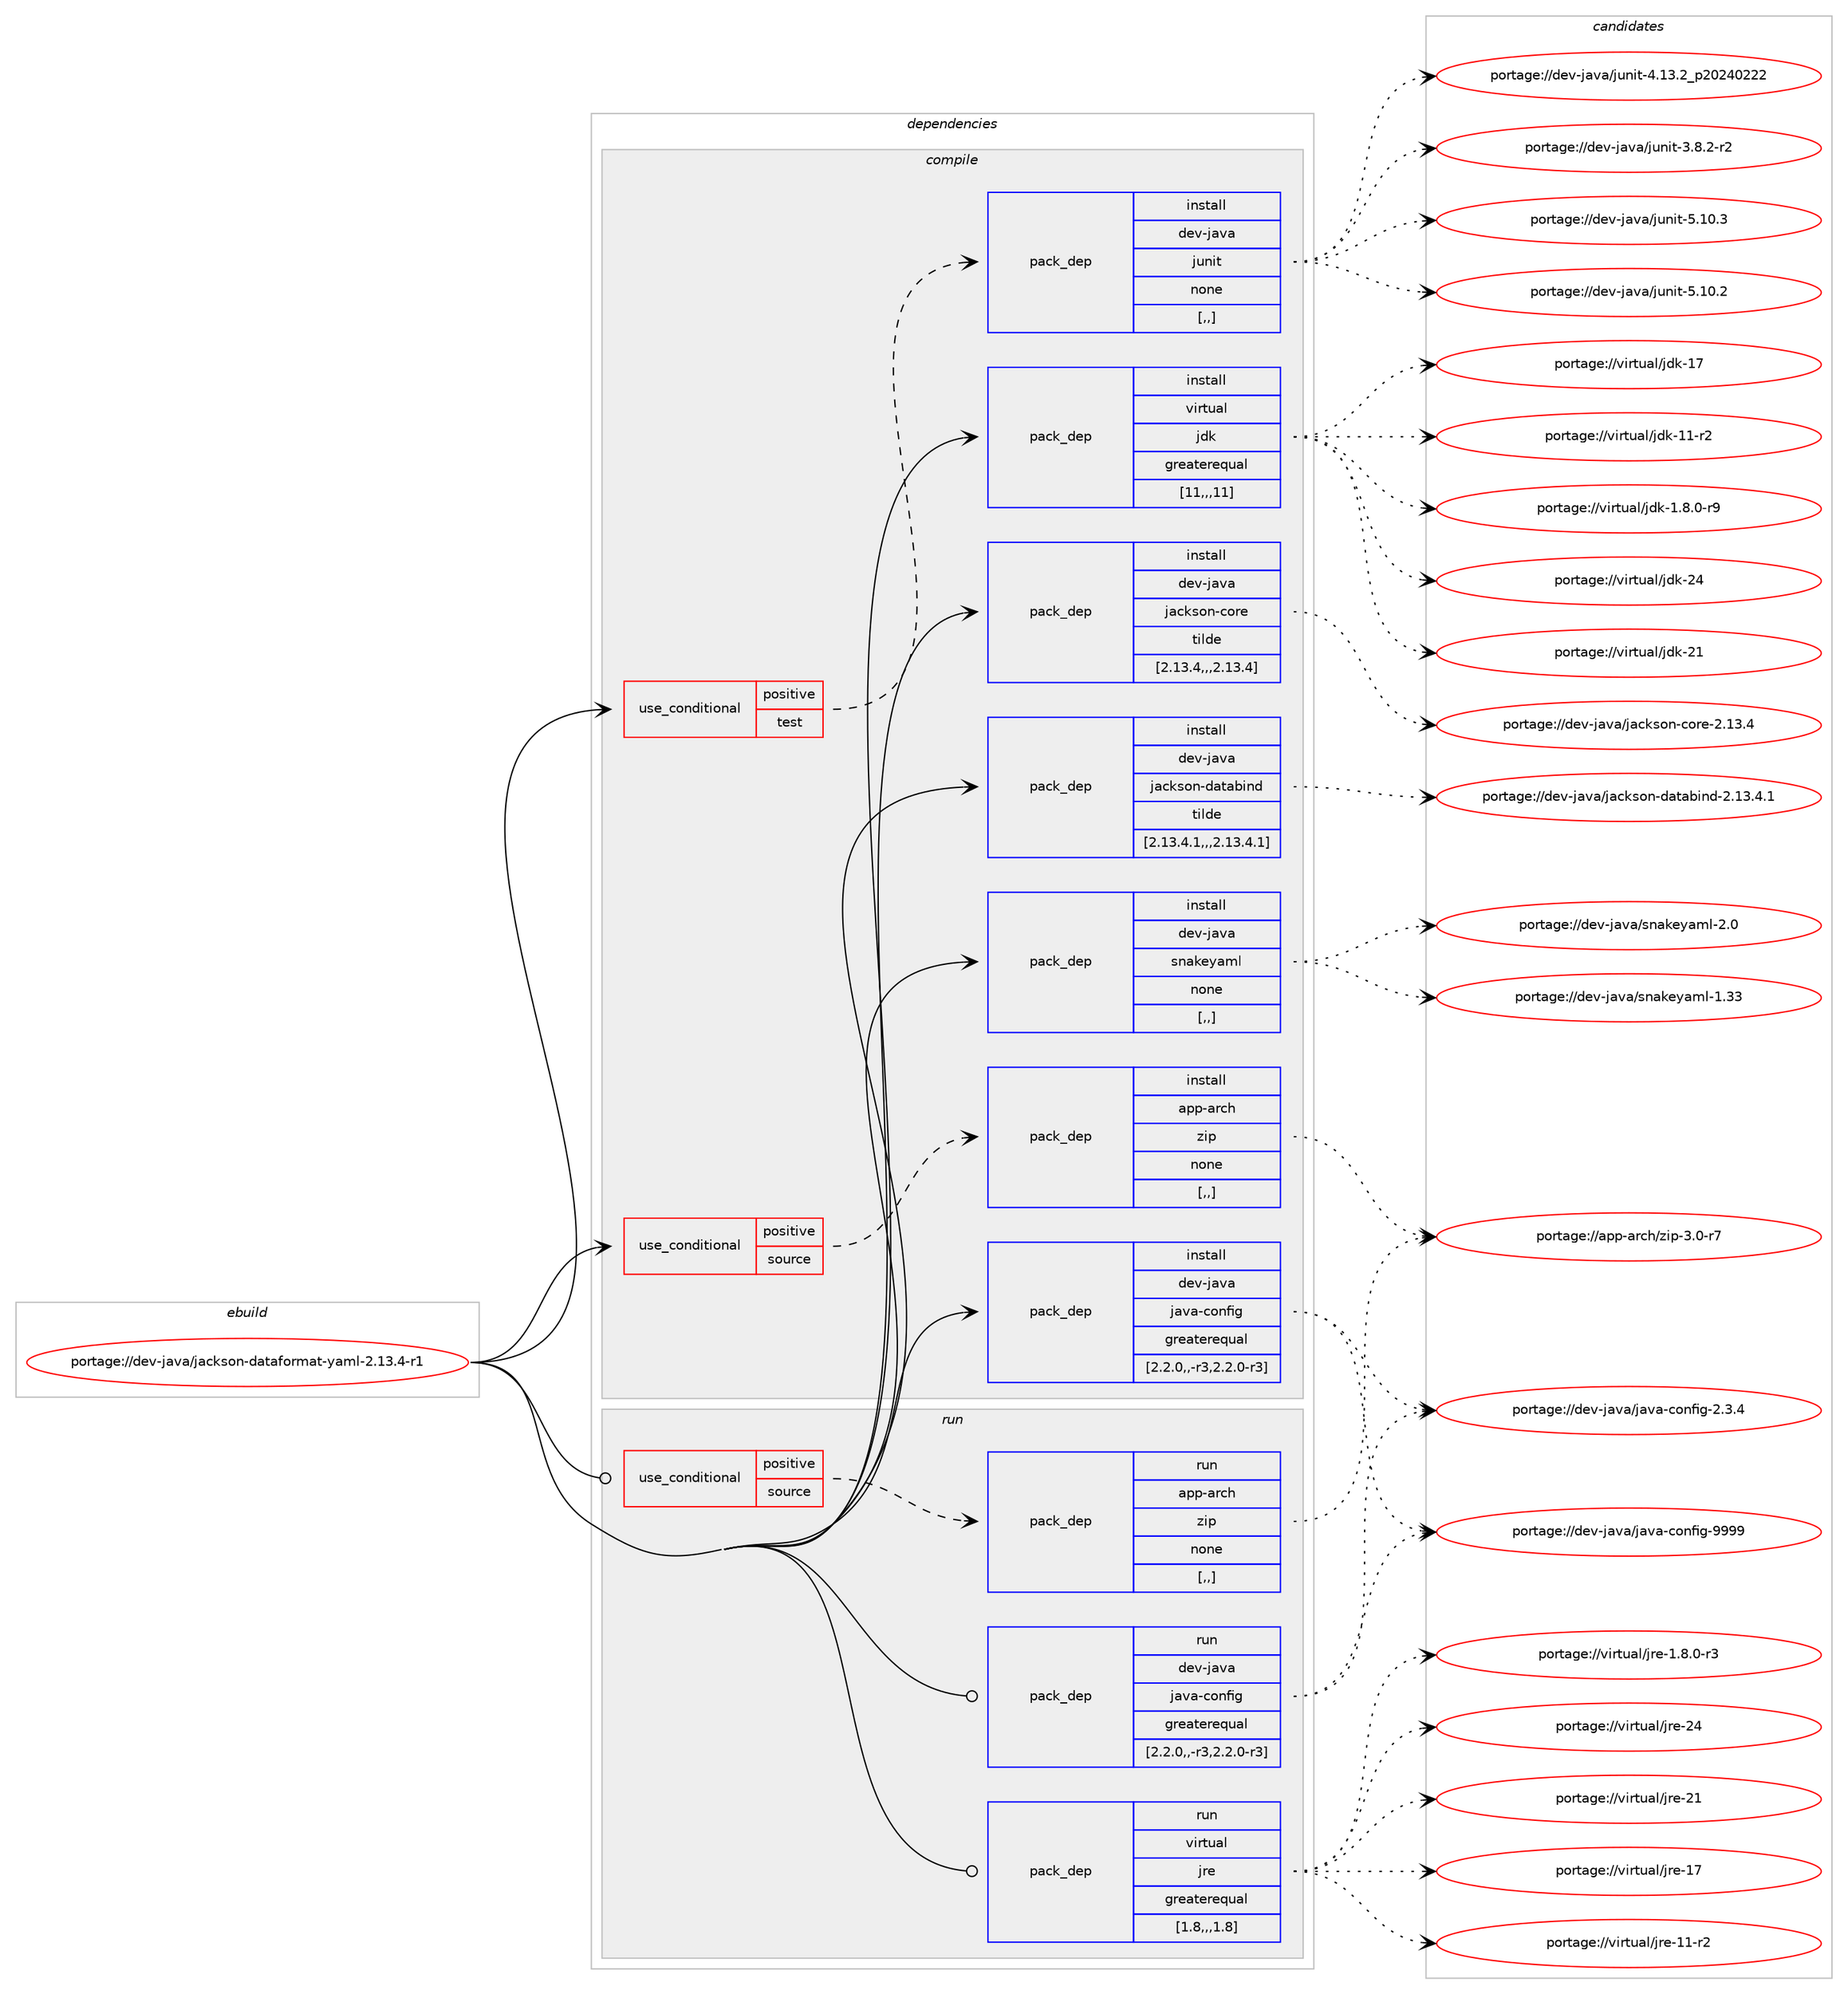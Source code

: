 digraph prolog {

# *************
# Graph options
# *************

newrank=true;
concentrate=true;
compound=true;
graph [rankdir=LR,fontname=Helvetica,fontsize=10,ranksep=1.5];#, ranksep=2.5, nodesep=0.2];
edge  [arrowhead=vee];
node  [fontname=Helvetica,fontsize=10];

# **********
# The ebuild
# **********

subgraph cluster_leftcol {
color=gray;
label=<<i>ebuild</i>>;
id [label="portage://dev-java/jackson-dataformat-yaml-2.13.4-r1", color=red, width=4, href="../dev-java/jackson-dataformat-yaml-2.13.4-r1.svg"];
}

# ****************
# The dependencies
# ****************

subgraph cluster_midcol {
color=gray;
label=<<i>dependencies</i>>;
subgraph cluster_compile {
fillcolor="#eeeeee";
style=filled;
label=<<i>compile</i>>;
subgraph cond151939 {
dependency588221 [label=<<TABLE BORDER="0" CELLBORDER="1" CELLSPACING="0" CELLPADDING="4"><TR><TD ROWSPAN="3" CELLPADDING="10">use_conditional</TD></TR><TR><TD>positive</TD></TR><TR><TD>source</TD></TR></TABLE>>, shape=none, color=red];
subgraph pack431631 {
dependency588222 [label=<<TABLE BORDER="0" CELLBORDER="1" CELLSPACING="0" CELLPADDING="4" WIDTH="220"><TR><TD ROWSPAN="6" CELLPADDING="30">pack_dep</TD></TR><TR><TD WIDTH="110">install</TD></TR><TR><TD>app-arch</TD></TR><TR><TD>zip</TD></TR><TR><TD>none</TD></TR><TR><TD>[,,]</TD></TR></TABLE>>, shape=none, color=blue];
}
dependency588221:e -> dependency588222:w [weight=20,style="dashed",arrowhead="vee"];
}
id:e -> dependency588221:w [weight=20,style="solid",arrowhead="vee"];
subgraph cond151940 {
dependency588223 [label=<<TABLE BORDER="0" CELLBORDER="1" CELLSPACING="0" CELLPADDING="4"><TR><TD ROWSPAN="3" CELLPADDING="10">use_conditional</TD></TR><TR><TD>positive</TD></TR><TR><TD>test</TD></TR></TABLE>>, shape=none, color=red];
subgraph pack431632 {
dependency588224 [label=<<TABLE BORDER="0" CELLBORDER="1" CELLSPACING="0" CELLPADDING="4" WIDTH="220"><TR><TD ROWSPAN="6" CELLPADDING="30">pack_dep</TD></TR><TR><TD WIDTH="110">install</TD></TR><TR><TD>dev-java</TD></TR><TR><TD>junit</TD></TR><TR><TD>none</TD></TR><TR><TD>[,,]</TD></TR></TABLE>>, shape=none, color=blue];
}
dependency588223:e -> dependency588224:w [weight=20,style="dashed",arrowhead="vee"];
}
id:e -> dependency588223:w [weight=20,style="solid",arrowhead="vee"];
subgraph pack431633 {
dependency588225 [label=<<TABLE BORDER="0" CELLBORDER="1" CELLSPACING="0" CELLPADDING="4" WIDTH="220"><TR><TD ROWSPAN="6" CELLPADDING="30">pack_dep</TD></TR><TR><TD WIDTH="110">install</TD></TR><TR><TD>dev-java</TD></TR><TR><TD>jackson-core</TD></TR><TR><TD>tilde</TD></TR><TR><TD>[2.13.4,,,2.13.4]</TD></TR></TABLE>>, shape=none, color=blue];
}
id:e -> dependency588225:w [weight=20,style="solid",arrowhead="vee"];
subgraph pack431634 {
dependency588226 [label=<<TABLE BORDER="0" CELLBORDER="1" CELLSPACING="0" CELLPADDING="4" WIDTH="220"><TR><TD ROWSPAN="6" CELLPADDING="30">pack_dep</TD></TR><TR><TD WIDTH="110">install</TD></TR><TR><TD>dev-java</TD></TR><TR><TD>jackson-databind</TD></TR><TR><TD>tilde</TD></TR><TR><TD>[2.13.4.1,,,2.13.4.1]</TD></TR></TABLE>>, shape=none, color=blue];
}
id:e -> dependency588226:w [weight=20,style="solid",arrowhead="vee"];
subgraph pack431635 {
dependency588227 [label=<<TABLE BORDER="0" CELLBORDER="1" CELLSPACING="0" CELLPADDING="4" WIDTH="220"><TR><TD ROWSPAN="6" CELLPADDING="30">pack_dep</TD></TR><TR><TD WIDTH="110">install</TD></TR><TR><TD>dev-java</TD></TR><TR><TD>java-config</TD></TR><TR><TD>greaterequal</TD></TR><TR><TD>[2.2.0,,-r3,2.2.0-r3]</TD></TR></TABLE>>, shape=none, color=blue];
}
id:e -> dependency588227:w [weight=20,style="solid",arrowhead="vee"];
subgraph pack431636 {
dependency588228 [label=<<TABLE BORDER="0" CELLBORDER="1" CELLSPACING="0" CELLPADDING="4" WIDTH="220"><TR><TD ROWSPAN="6" CELLPADDING="30">pack_dep</TD></TR><TR><TD WIDTH="110">install</TD></TR><TR><TD>dev-java</TD></TR><TR><TD>snakeyaml</TD></TR><TR><TD>none</TD></TR><TR><TD>[,,]</TD></TR></TABLE>>, shape=none, color=blue];
}
id:e -> dependency588228:w [weight=20,style="solid",arrowhead="vee"];
subgraph pack431637 {
dependency588229 [label=<<TABLE BORDER="0" CELLBORDER="1" CELLSPACING="0" CELLPADDING="4" WIDTH="220"><TR><TD ROWSPAN="6" CELLPADDING="30">pack_dep</TD></TR><TR><TD WIDTH="110">install</TD></TR><TR><TD>virtual</TD></TR><TR><TD>jdk</TD></TR><TR><TD>greaterequal</TD></TR><TR><TD>[11,,,11]</TD></TR></TABLE>>, shape=none, color=blue];
}
id:e -> dependency588229:w [weight=20,style="solid",arrowhead="vee"];
}
subgraph cluster_compileandrun {
fillcolor="#eeeeee";
style=filled;
label=<<i>compile and run</i>>;
}
subgraph cluster_run {
fillcolor="#eeeeee";
style=filled;
label=<<i>run</i>>;
subgraph cond151941 {
dependency588230 [label=<<TABLE BORDER="0" CELLBORDER="1" CELLSPACING="0" CELLPADDING="4"><TR><TD ROWSPAN="3" CELLPADDING="10">use_conditional</TD></TR><TR><TD>positive</TD></TR><TR><TD>source</TD></TR></TABLE>>, shape=none, color=red];
subgraph pack431638 {
dependency588231 [label=<<TABLE BORDER="0" CELLBORDER="1" CELLSPACING="0" CELLPADDING="4" WIDTH="220"><TR><TD ROWSPAN="6" CELLPADDING="30">pack_dep</TD></TR><TR><TD WIDTH="110">run</TD></TR><TR><TD>app-arch</TD></TR><TR><TD>zip</TD></TR><TR><TD>none</TD></TR><TR><TD>[,,]</TD></TR></TABLE>>, shape=none, color=blue];
}
dependency588230:e -> dependency588231:w [weight=20,style="dashed",arrowhead="vee"];
}
id:e -> dependency588230:w [weight=20,style="solid",arrowhead="odot"];
subgraph pack431639 {
dependency588232 [label=<<TABLE BORDER="0" CELLBORDER="1" CELLSPACING="0" CELLPADDING="4" WIDTH="220"><TR><TD ROWSPAN="6" CELLPADDING="30">pack_dep</TD></TR><TR><TD WIDTH="110">run</TD></TR><TR><TD>dev-java</TD></TR><TR><TD>java-config</TD></TR><TR><TD>greaterequal</TD></TR><TR><TD>[2.2.0,,-r3,2.2.0-r3]</TD></TR></TABLE>>, shape=none, color=blue];
}
id:e -> dependency588232:w [weight=20,style="solid",arrowhead="odot"];
subgraph pack431640 {
dependency588233 [label=<<TABLE BORDER="0" CELLBORDER="1" CELLSPACING="0" CELLPADDING="4" WIDTH="220"><TR><TD ROWSPAN="6" CELLPADDING="30">pack_dep</TD></TR><TR><TD WIDTH="110">run</TD></TR><TR><TD>virtual</TD></TR><TR><TD>jre</TD></TR><TR><TD>greaterequal</TD></TR><TR><TD>[1.8,,,1.8]</TD></TR></TABLE>>, shape=none, color=blue];
}
id:e -> dependency588233:w [weight=20,style="solid",arrowhead="odot"];
}
}

# **************
# The candidates
# **************

subgraph cluster_choices {
rank=same;
color=gray;
label=<<i>candidates</i>>;

subgraph choice431631 {
color=black;
nodesep=1;
choice9711211245971149910447122105112455146484511455 [label="portage://app-arch/zip-3.0-r7", color=red, width=4,href="../app-arch/zip-3.0-r7.svg"];
dependency588222:e -> choice9711211245971149910447122105112455146484511455:w [style=dotted,weight="100"];
}
subgraph choice431632 {
color=black;
nodesep=1;
choice1001011184510697118974710611711010511645534649484651 [label="portage://dev-java/junit-5.10.3", color=red, width=4,href="../dev-java/junit-5.10.3.svg"];
choice1001011184510697118974710611711010511645534649484650 [label="portage://dev-java/junit-5.10.2", color=red, width=4,href="../dev-java/junit-5.10.2.svg"];
choice1001011184510697118974710611711010511645524649514650951125048505248505050 [label="portage://dev-java/junit-4.13.2_p20240222", color=red, width=4,href="../dev-java/junit-4.13.2_p20240222.svg"];
choice100101118451069711897471061171101051164551465646504511450 [label="portage://dev-java/junit-3.8.2-r2", color=red, width=4,href="../dev-java/junit-3.8.2-r2.svg"];
dependency588224:e -> choice1001011184510697118974710611711010511645534649484651:w [style=dotted,weight="100"];
dependency588224:e -> choice1001011184510697118974710611711010511645534649484650:w [style=dotted,weight="100"];
dependency588224:e -> choice1001011184510697118974710611711010511645524649514650951125048505248505050:w [style=dotted,weight="100"];
dependency588224:e -> choice100101118451069711897471061171101051164551465646504511450:w [style=dotted,weight="100"];
}
subgraph choice431633 {
color=black;
nodesep=1;
choice100101118451069711897471069799107115111110459911111410145504649514652 [label="portage://dev-java/jackson-core-2.13.4", color=red, width=4,href="../dev-java/jackson-core-2.13.4.svg"];
dependency588225:e -> choice100101118451069711897471069799107115111110459911111410145504649514652:w [style=dotted,weight="100"];
}
subgraph choice431634 {
color=black;
nodesep=1;
choice10010111845106971189747106979910711511111045100971169798105110100455046495146524649 [label="portage://dev-java/jackson-databind-2.13.4.1", color=red, width=4,href="../dev-java/jackson-databind-2.13.4.1.svg"];
dependency588226:e -> choice10010111845106971189747106979910711511111045100971169798105110100455046495146524649:w [style=dotted,weight="100"];
}
subgraph choice431635 {
color=black;
nodesep=1;
choice10010111845106971189747106971189745991111101021051034557575757 [label="portage://dev-java/java-config-9999", color=red, width=4,href="../dev-java/java-config-9999.svg"];
choice1001011184510697118974710697118974599111110102105103455046514652 [label="portage://dev-java/java-config-2.3.4", color=red, width=4,href="../dev-java/java-config-2.3.4.svg"];
dependency588227:e -> choice10010111845106971189747106971189745991111101021051034557575757:w [style=dotted,weight="100"];
dependency588227:e -> choice1001011184510697118974710697118974599111110102105103455046514652:w [style=dotted,weight="100"];
}
subgraph choice431636 {
color=black;
nodesep=1;
choice10010111845106971189747115110971071011219710910845504648 [label="portage://dev-java/snakeyaml-2.0", color=red, width=4,href="../dev-java/snakeyaml-2.0.svg"];
choice1001011184510697118974711511097107101121971091084549465151 [label="portage://dev-java/snakeyaml-1.33", color=red, width=4,href="../dev-java/snakeyaml-1.33.svg"];
dependency588228:e -> choice10010111845106971189747115110971071011219710910845504648:w [style=dotted,weight="100"];
dependency588228:e -> choice1001011184510697118974711511097107101121971091084549465151:w [style=dotted,weight="100"];
}
subgraph choice431637 {
color=black;
nodesep=1;
choice1181051141161179710847106100107455052 [label="portage://virtual/jdk-24", color=red, width=4,href="../virtual/jdk-24.svg"];
choice1181051141161179710847106100107455049 [label="portage://virtual/jdk-21", color=red, width=4,href="../virtual/jdk-21.svg"];
choice1181051141161179710847106100107454955 [label="portage://virtual/jdk-17", color=red, width=4,href="../virtual/jdk-17.svg"];
choice11810511411611797108471061001074549494511450 [label="portage://virtual/jdk-11-r2", color=red, width=4,href="../virtual/jdk-11-r2.svg"];
choice11810511411611797108471061001074549465646484511457 [label="portage://virtual/jdk-1.8.0-r9", color=red, width=4,href="../virtual/jdk-1.8.0-r9.svg"];
dependency588229:e -> choice1181051141161179710847106100107455052:w [style=dotted,weight="100"];
dependency588229:e -> choice1181051141161179710847106100107455049:w [style=dotted,weight="100"];
dependency588229:e -> choice1181051141161179710847106100107454955:w [style=dotted,weight="100"];
dependency588229:e -> choice11810511411611797108471061001074549494511450:w [style=dotted,weight="100"];
dependency588229:e -> choice11810511411611797108471061001074549465646484511457:w [style=dotted,weight="100"];
}
subgraph choice431638 {
color=black;
nodesep=1;
choice9711211245971149910447122105112455146484511455 [label="portage://app-arch/zip-3.0-r7", color=red, width=4,href="../app-arch/zip-3.0-r7.svg"];
dependency588231:e -> choice9711211245971149910447122105112455146484511455:w [style=dotted,weight="100"];
}
subgraph choice431639 {
color=black;
nodesep=1;
choice10010111845106971189747106971189745991111101021051034557575757 [label="portage://dev-java/java-config-9999", color=red, width=4,href="../dev-java/java-config-9999.svg"];
choice1001011184510697118974710697118974599111110102105103455046514652 [label="portage://dev-java/java-config-2.3.4", color=red, width=4,href="../dev-java/java-config-2.3.4.svg"];
dependency588232:e -> choice10010111845106971189747106971189745991111101021051034557575757:w [style=dotted,weight="100"];
dependency588232:e -> choice1001011184510697118974710697118974599111110102105103455046514652:w [style=dotted,weight="100"];
}
subgraph choice431640 {
color=black;
nodesep=1;
choice1181051141161179710847106114101455052 [label="portage://virtual/jre-24", color=red, width=4,href="../virtual/jre-24.svg"];
choice1181051141161179710847106114101455049 [label="portage://virtual/jre-21", color=red, width=4,href="../virtual/jre-21.svg"];
choice1181051141161179710847106114101454955 [label="portage://virtual/jre-17", color=red, width=4,href="../virtual/jre-17.svg"];
choice11810511411611797108471061141014549494511450 [label="portage://virtual/jre-11-r2", color=red, width=4,href="../virtual/jre-11-r2.svg"];
choice11810511411611797108471061141014549465646484511451 [label="portage://virtual/jre-1.8.0-r3", color=red, width=4,href="../virtual/jre-1.8.0-r3.svg"];
dependency588233:e -> choice1181051141161179710847106114101455052:w [style=dotted,weight="100"];
dependency588233:e -> choice1181051141161179710847106114101455049:w [style=dotted,weight="100"];
dependency588233:e -> choice1181051141161179710847106114101454955:w [style=dotted,weight="100"];
dependency588233:e -> choice11810511411611797108471061141014549494511450:w [style=dotted,weight="100"];
dependency588233:e -> choice11810511411611797108471061141014549465646484511451:w [style=dotted,weight="100"];
}
}

}
